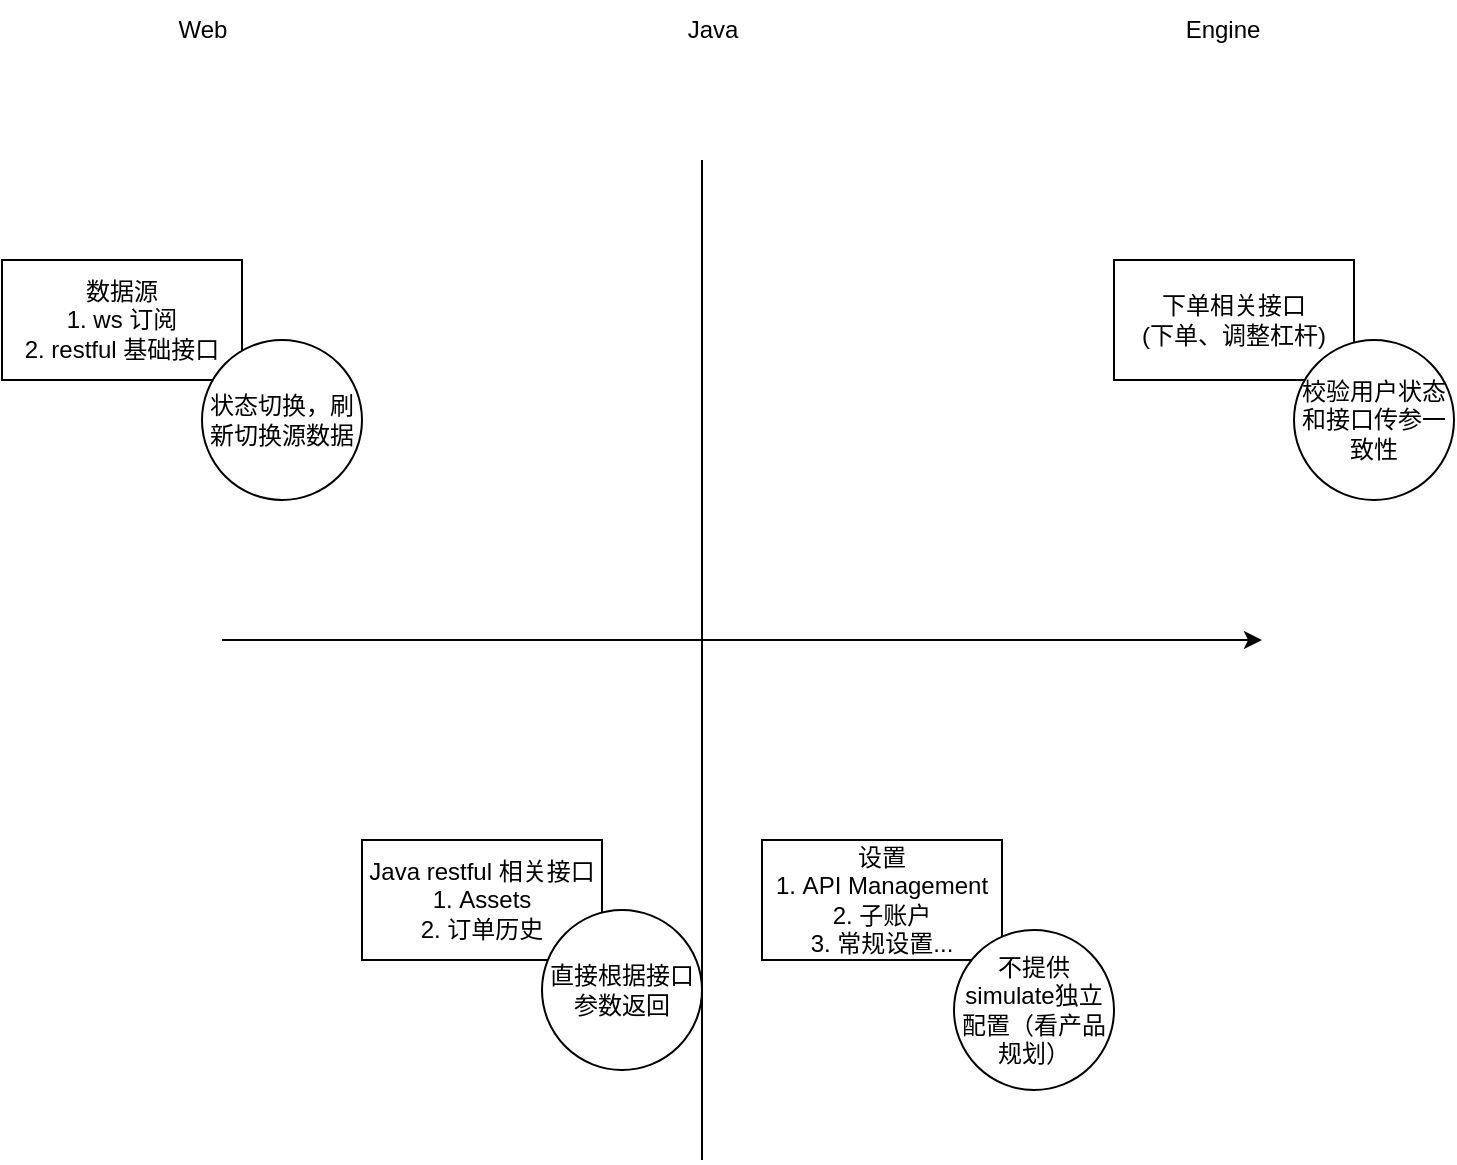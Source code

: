 <mxfile version="21.0.6" type="github">
  <diagram name="第 1 页" id="AFjqKjaksHaww_qtbwhb">
    <mxGraphModel dx="926" dy="905" grid="1" gridSize="10" guides="1" tooltips="1" connect="1" arrows="1" fold="1" page="1" pageScale="1" pageWidth="827" pageHeight="1169" math="0" shadow="0">
      <root>
        <mxCell id="0" />
        <mxCell id="1" parent="0" />
        <mxCell id="qDOOfINmSQNAML88PRKu-1" value="" style="endArrow=classic;html=1;rounded=0;" edge="1" parent="1">
          <mxGeometry width="50" height="50" relative="1" as="geometry">
            <mxPoint x="120" y="410" as="sourcePoint" />
            <mxPoint x="640" y="410" as="targetPoint" />
          </mxGeometry>
        </mxCell>
        <mxCell id="qDOOfINmSQNAML88PRKu-2" value="" style="endArrow=none;html=1;rounded=0;" edge="1" parent="1">
          <mxGeometry width="50" height="50" relative="1" as="geometry">
            <mxPoint x="360" y="670" as="sourcePoint" />
            <mxPoint x="360" y="170" as="targetPoint" />
          </mxGeometry>
        </mxCell>
        <mxCell id="qDOOfINmSQNAML88PRKu-3" value="Web" style="text;html=1;align=center;verticalAlign=middle;resizable=0;points=[];autosize=1;strokeColor=none;fillColor=none;" vertex="1" parent="1">
          <mxGeometry x="85" y="90" width="50" height="30" as="geometry" />
        </mxCell>
        <mxCell id="qDOOfINmSQNAML88PRKu-4" value="Java" style="text;html=1;align=center;verticalAlign=middle;resizable=0;points=[];autosize=1;strokeColor=none;fillColor=none;" vertex="1" parent="1">
          <mxGeometry x="340" y="90" width="50" height="30" as="geometry" />
        </mxCell>
        <mxCell id="qDOOfINmSQNAML88PRKu-5" value="Engine" style="text;html=1;align=center;verticalAlign=middle;resizable=0;points=[];autosize=1;strokeColor=none;fillColor=none;" vertex="1" parent="1">
          <mxGeometry x="590" y="90" width="60" height="30" as="geometry" />
        </mxCell>
        <mxCell id="qDOOfINmSQNAML88PRKu-7" value="数据源&lt;br&gt;1. ws 订阅&lt;br&gt;2. restful 基础接口" style="whiteSpace=wrap;html=1;" vertex="1" parent="1">
          <mxGeometry x="10" y="220" width="120" height="60" as="geometry" />
        </mxCell>
        <mxCell id="qDOOfINmSQNAML88PRKu-8" value="下单相关接口&lt;br&gt;(下单、调整杠杆)" style="whiteSpace=wrap;html=1;" vertex="1" parent="1">
          <mxGeometry x="566" y="220" width="120" height="60" as="geometry" />
        </mxCell>
        <mxCell id="qDOOfINmSQNAML88PRKu-10" value="Java restful 相关接口&lt;br&gt;1. Assets&lt;br&gt;2. 订单历史" style="whiteSpace=wrap;html=1;" vertex="1" parent="1">
          <mxGeometry x="190" y="510" width="120" height="60" as="geometry" />
        </mxCell>
        <mxCell id="qDOOfINmSQNAML88PRKu-11" value="校验用户状态和接口传参一致性" style="ellipse;whiteSpace=wrap;html=1;" vertex="1" parent="1">
          <mxGeometry x="656" y="260" width="80" height="80" as="geometry" />
        </mxCell>
        <mxCell id="qDOOfINmSQNAML88PRKu-12" value="直接根据接口参数返回" style="ellipse;whiteSpace=wrap;html=1;" vertex="1" parent="1">
          <mxGeometry x="280" y="545" width="80" height="80" as="geometry" />
        </mxCell>
        <mxCell id="qDOOfINmSQNAML88PRKu-13" value="设置&lt;br&gt;1. API Management&lt;br&gt;2. 子账户&lt;br&gt;3. 常规设置..." style="whiteSpace=wrap;html=1;" vertex="1" parent="1">
          <mxGeometry x="390" y="510" width="120" height="60" as="geometry" />
        </mxCell>
        <mxCell id="qDOOfINmSQNAML88PRKu-14" value="不提供simulate独立配置（看产品规划）" style="ellipse;whiteSpace=wrap;html=1;" vertex="1" parent="1">
          <mxGeometry x="486" y="555" width="80" height="80" as="geometry" />
        </mxCell>
        <mxCell id="qDOOfINmSQNAML88PRKu-15" value="状态切换，刷新切换源数据" style="ellipse;whiteSpace=wrap;html=1;" vertex="1" parent="1">
          <mxGeometry x="110" y="260" width="80" height="80" as="geometry" />
        </mxCell>
      </root>
    </mxGraphModel>
  </diagram>
</mxfile>
